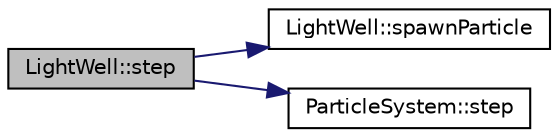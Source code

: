 digraph "LightWell::step"
{
  edge [fontname="Helvetica",fontsize="10",labelfontname="Helvetica",labelfontsize="10"];
  node [fontname="Helvetica",fontsize="10",shape=record];
  rankdir="LR";
  Node1 [label="LightWell::step",height=0.2,width=0.4,color="black", fillcolor="grey75", style="filled", fontcolor="black"];
  Node1 -> Node2 [color="midnightblue",fontsize="10",style="solid",fontname="Helvetica"];
  Node2 [label="LightWell::spawnParticle",height=0.2,width=0.4,color="black", fillcolor="white", style="filled",URL="$class_light_well.html#abeca4d5eb016e860bc73910883abd79b"];
  Node1 -> Node3 [color="midnightblue",fontsize="10",style="solid",fontname="Helvetica"];
  Node3 [label="ParticleSystem::step",height=0.2,width=0.4,color="black", fillcolor="white", style="filled",URL="$class_particle_system.html#a5d76bedc89cba3a443b458a6c142b5a6"];
}
